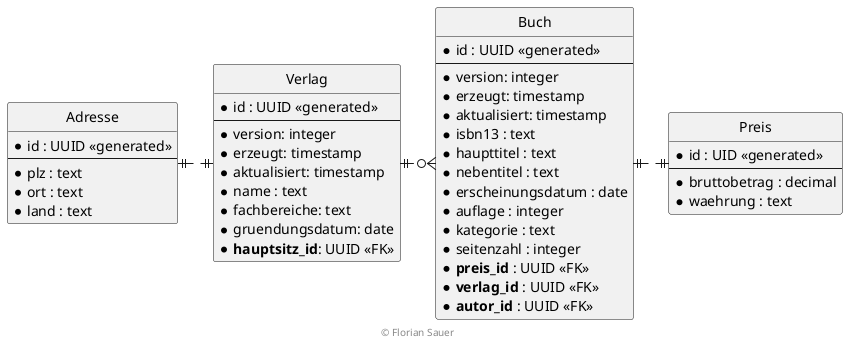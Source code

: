' Copyright (C) 2019 - present Juergen Zimmermann, Hochschule Karlsruhe
'
' This program is free software: you can redistribute it and/or modify
' it under the terms of the GNU General Public License as published by
' the Free Software Foundation, either version 3 of the License, or
' (at your option) any later version.
'
' This program is distributed in the hope that it will be useful,
' but WITHOUT ANY WARRANTY; without even the implied warranty of
' MERCHANTABILITY or FITNESS FOR A PARTICULAR PURPOSE.  See the
' GNU General Public License for more details.
'
' You should have received a copy of the GNU General Public License
' along with this program.  If not, see <https://www.gnu.org/licenses/>.
@startuml ER Diagramm

' hide the spot
hide circle

' evtl. Prbleme mit Kraehenfuessen vermeiden
skinparam linetype ortho

entity "Adresse" {
  * id : UUID <<generated>>
  --
  * plz : text
  * ort : text
  * land : text
}

entity "Verlag" {
  * id : UUID <<generated>>
  --
  * version: integer
  * erzeugt: timestamp
  * aktualisiert: timestamp
  * name : text
  * fachbereiche: text
  * gruendungsdatum: date
  * **hauptsitz_id**: UUID <<FK>>
}

entity "Buch" {
  * id : UUID <<generated>>
  --
  * version: integer
  * erzeugt: timestamp
  * aktualisiert: timestamp
  * isbn13 : text
  * haupttitel : text
  * nebentitel : text
  * erscheinungsdatum : date
  * auflage : integer
  * kategorie : text
  * seitenzahl : integer
  * **preis_id** : UUID <<FK>>
  * **verlag_id** : UUID <<FK>>
  * **autor_id** : UUID <<FK>>
}

entity "Preis" {
  * id : UID <<generated>>
  --
  * bruttobetrag : decimal
  * waehrung : text
}

Verlag ||.left.|| Adresse
Verlag ||.right.o{ Buch
Buch ||.right.|| Preis

footer © Florian Sauer

@enduml
